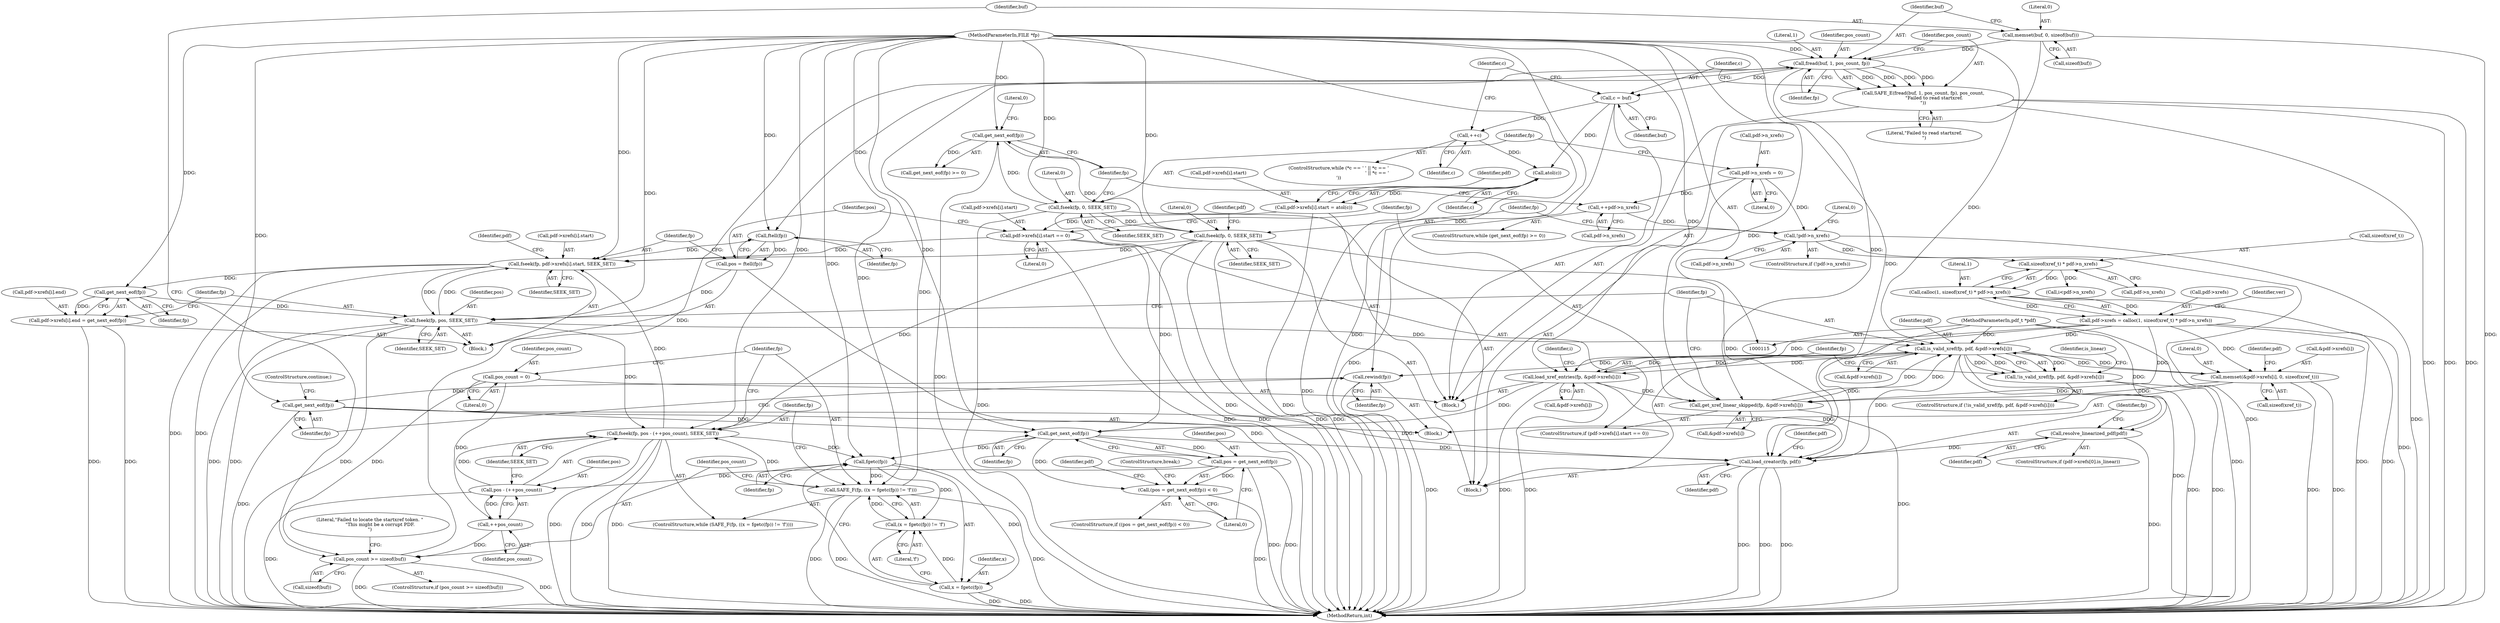 digraph "0_pdfresurrect_0c4120fffa3dffe97b95c486a120eded82afe8a6_7@API" {
"1000240" [label="(Call,fread(buf, 1, pos_count, fp))"];
"1000234" [label="(Call,memset(buf, 0, sizeof(buf)))"];
"1000224" [label="(Call,pos_count >= sizeof(buf))"];
"1000220" [label="(Call,++pos_count)"];
"1000204" [label="(Call,pos_count = 0)"];
"1000208" [label="(Call,SAFE_F(fp, ((x = fgetc(fp)) != 'f')))"];
"1000213" [label="(Call,fgetc(fp))"];
"1000216" [label="(Call,fseek(fp, pos - (++pos_count), SEEK_SET))"];
"1000116" [label="(MethodParameterIn,FILE *fp)"];
"1000218" [label="(Call,pos - (++pos_count))"];
"1000188" [label="(Call,pos = get_next_eof(fp))"];
"1000190" [label="(Call,get_next_eof(fp))"];
"1000367" [label="(Call,get_next_eof(fp))"];
"1000365" [label="(Call,rewind(fp))"];
"1000327" [label="(Call,is_valid_xref(fp, pdf, &pdf->xrefs[i]))"];
"1000321" [label="(Call,fseek(fp, pos, SEEK_SET))"];
"1000319" [label="(Call,get_next_eof(fp))"];
"1000301" [label="(Call,fseek(fp, pdf->xrefs[i].start, SEEK_SET))"];
"1000299" [label="(Call,ftell(fp))"];
"1000240" [label="(Call,fread(buf, 1, pos_count, fp))"];
"1000278" [label="(Call,pdf->xrefs[i].start == 0)"];
"1000267" [label="(Call,pdf->xrefs[i].start = atol(c))"];
"1000275" [label="(Call,atol(c))"];
"1000247" [label="(Call,c = buf)"];
"1000265" [label="(Call,++c)"];
"1000155" [label="(Call,fseek(fp, 0, SEEK_SET))"];
"1000141" [label="(Call,get_next_eof(fp))"];
"1000135" [label="(Call,fseek(fp, 0, SEEK_SET))"];
"1000297" [label="(Call,pos = ftell(fp))"];
"1000287" [label="(Call,get_xref_linear_skipped(fp, &pdf->xrefs[i]))"];
"1000159" [label="(Call,pdf->xrefs = calloc(1, sizeof(xref_t) * pdf->n_xrefs))"];
"1000163" [label="(Call,calloc(1, sizeof(xref_t) * pdf->n_xrefs))"];
"1000165" [label="(Call,sizeof(xref_t) * pdf->n_xrefs)"];
"1000149" [label="(Call,!pdf->n_xrefs)"];
"1000144" [label="(Call,++pdf->n_xrefs)"];
"1000130" [label="(Call,pdf->n_xrefs = 0)"];
"1000346" [label="(Call,memset(&pdf->xrefs[i], 0, sizeof(xref_t)))"];
"1000370" [label="(Call,load_xref_entries(fp, &pdf->xrefs[i]))"];
"1000117" [label="(MethodParameterIn,pdf_t *pdf)"];
"1000210" [label="(Call,(x = fgetc(fp)) != 'f')"];
"1000211" [label="(Call,x = fgetc(fp))"];
"1000239" [label="(Call,SAFE_E(fread(buf, 1, pos_count, fp), pos_count,\n               \"Failed to read startxref.\n\"))"];
"1000311" [label="(Call,pdf->xrefs[i].end = get_next_eof(fp))"];
"1000326" [label="(Call,!is_valid_xref(fp, pdf, &pdf->xrefs[i]))"];
"1000187" [label="(Call,(pos = get_next_eof(fp)) < 0)"];
"1000388" [label="(Call,load_creator(fp, pdf))"];
"1000386" [label="(Call,resolve_linearized_pdf(pdf))"];
"1000242" [label="(Literal,1)"];
"1000326" [label="(Call,!is_valid_xref(fp, pdf, &pdf->xrefs[i]))"];
"1000243" [label="(Identifier,pos_count)"];
"1000220" [label="(Call,++pos_count)"];
"1000315" [label="(Identifier,pdf)"];
"1000311" [label="(Call,pdf->xrefs[i].end = get_next_eof(fp))"];
"1000186" [label="(ControlStructure,if ((pos = get_next_eof(fp)) < 0))"];
"1000137" [label="(Literal,0)"];
"1000212" [label="(Identifier,x)"];
"1000386" [label="(Call,resolve_linearized_pdf(pdf))"];
"1000301" [label="(Call,fseek(fp, pdf->xrefs[i].start, SEEK_SET))"];
"1000117" [label="(MethodParameterIn,pdf_t *pdf)"];
"1000213" [label="(Call,fgetc(fp))"];
"1000141" [label="(Call,get_next_eof(fp))"];
"1000277" [label="(ControlStructure,if (pdf->xrefs[i].start == 0))"];
"1000210" [label="(Call,(x = fgetc(fp)) != 'f')"];
"1000219" [label="(Identifier,pos)"];
"1000156" [label="(Identifier,fp)"];
"1000118" [label="(Block,)"];
"1000390" [label="(Identifier,pdf)"];
"1000346" [label="(Call,memset(&pdf->xrefs[i], 0, sizeof(xref_t)))"];
"1000211" [label="(Call,x = fgetc(fp))"];
"1000217" [label="(Identifier,fp)"];
"1000178" [label="(Call,i<pdf->n_xrefs)"];
"1000240" [label="(Call,fread(buf, 1, pos_count, fp))"];
"1000265" [label="(Call,++c)"];
"1000275" [label="(Call,atol(c))"];
"1000116" [label="(MethodParameterIn,FILE *fp)"];
"1000241" [label="(Identifier,buf)"];
"1000154" [label="(Literal,0)"];
"1000145" [label="(Call,pdf->n_xrefs)"];
"1000234" [label="(Call,memset(buf, 0, sizeof(buf)))"];
"1000209" [label="(Identifier,fp)"];
"1000395" [label="(MethodReturn,int)"];
"1000328" [label="(Identifier,fp)"];
"1000236" [label="(Literal,0)"];
"1000144" [label="(Call,++pdf->n_xrefs)"];
"1000325" [label="(ControlStructure,if (!is_valid_xref(fp, pdf, &pdf->xrefs[i])))"];
"1000287" [label="(Call,get_xref_linear_skipped(fp, &pdf->xrefs[i]))"];
"1000321" [label="(Call,fseek(fp, pos, SEEK_SET))"];
"1000319" [label="(Call,get_next_eof(fp))"];
"1000247" [label="(Call,c = buf)"];
"1000367" [label="(Call,get_next_eof(fp))"];
"1000297" [label="(Call,pos = ftell(fp))"];
"1000143" [label="(Literal,0)"];
"1000371" [label="(Identifier,fp)"];
"1000215" [label="(Literal,'f')"];
"1000206" [label="(Literal,0)"];
"1000205" [label="(Identifier,pos_count)"];
"1000248" [label="(Identifier,c)"];
"1000323" [label="(Identifier,pos)"];
"1000189" [label="(Identifier,pos)"];
"1000161" [label="(Identifier,pdf)"];
"1000142" [label="(Identifier,fp)"];
"1000164" [label="(Literal,1)"];
"1000136" [label="(Identifier,fp)"];
"1000216" [label="(Call,fseek(fp, pos - (++pos_count), SEEK_SET))"];
"1000160" [label="(Call,pdf->xrefs)"];
"1000245" [label="(Identifier,pos_count)"];
"1000168" [label="(Call,pdf->n_xrefs)"];
"1000149" [label="(Call,!pdf->n_xrefs)"];
"1000244" [label="(Identifier,fp)"];
"1000226" [label="(Call,sizeof(buf))"];
"1000365" [label="(Call,rewind(fp))"];
"1000288" [label="(Identifier,fp)"];
"1000192" [label="(Literal,0)"];
"1000378" [label="(ControlStructure,if (pdf->xrefs[0].is_linear))"];
"1000310" [label="(Identifier,SEEK_SET)"];
"1000296" [label="(Block,)"];
"1000279" [label="(Call,pdf->xrefs[i].start)"];
"1000387" [label="(Identifier,pdf)"];
"1000370" [label="(Call,load_xref_entries(fp, &pdf->xrefs[i]))"];
"1000250" [label="(ControlStructure,while (*c == ' ' || *c == '\n' || *c == '\r'))"];
"1000224" [label="(Call,pos_count >= sizeof(buf))"];
"1000330" [label="(Call,&pdf->xrefs[i])"];
"1000130" [label="(Call,pdf->n_xrefs = 0)"];
"1000360" [label="(Identifier,pdf)"];
"1000372" [label="(Call,&pdf->xrefs[i])"];
"1000222" [label="(Identifier,SEEK_SET)"];
"1000249" [label="(Identifier,buf)"];
"1000155" [label="(Call,fseek(fp, 0, SEEK_SET))"];
"1000303" [label="(Call,pdf->xrefs[i].start)"];
"1000157" [label="(Literal,0)"];
"1000204" [label="(Call,pos_count = 0)"];
"1000190" [label="(Call,get_next_eof(fp))"];
"1000148" [label="(ControlStructure,if (!pdf->n_xrefs))"];
"1000289" [label="(Call,&pdf->xrefs[i])"];
"1000354" [label="(Call,sizeof(xref_t))"];
"1000299" [label="(Call,ftell(fp))"];
"1000230" [label="(Literal,\"Failed to locate the startxref token. \"\n              \"This might be a corrupt PDF.\n\")"];
"1000320" [label="(Identifier,fp)"];
"1000393" [label="(Identifier,pdf)"];
"1000300" [label="(Identifier,fp)"];
"1000131" [label="(Call,pdf->n_xrefs)"];
"1000282" [label="(Identifier,pdf)"];
"1000347" [label="(Call,&pdf->xrefs[i])"];
"1000329" [label="(Identifier,pdf)"];
"1000338" [label="(Identifier,is_linear)"];
"1000268" [label="(Call,pdf->xrefs[i].start)"];
"1000368" [label="(Identifier,fp)"];
"1000134" [label="(Literal,0)"];
"1000276" [label="(Identifier,c)"];
"1000150" [label="(Call,pdf->n_xrefs)"];
"1000336" [label="(Block,)"];
"1000158" [label="(Identifier,SEEK_SET)"];
"1000208" [label="(Call,SAFE_F(fp, ((x = fgetc(fp)) != 'f')))"];
"1000389" [label="(Identifier,fp)"];
"1000324" [label="(Identifier,SEEK_SET)"];
"1000369" [label="(ControlStructure,continue;)"];
"1000254" [label="(Identifier,c)"];
"1000327" [label="(Call,is_valid_xref(fp, pdf, &pdf->xrefs[i]))"];
"1000278" [label="(Call,pdf->xrefs[i].start == 0)"];
"1000139" [label="(ControlStructure,while (get_next_eof(fp) >= 0))"];
"1000166" [label="(Call,sizeof(xref_t))"];
"1000388" [label="(Call,load_creator(fp, pdf))"];
"1000188" [label="(Call,pos = get_next_eof(fp))"];
"1000198" [label="(Identifier,pdf)"];
"1000221" [label="(Identifier,pos_count)"];
"1000267" [label="(Call,pdf->xrefs[i].start = atol(c))"];
"1000246" [label="(Literal,\"Failed to read startxref.\n\")"];
"1000191" [label="(Identifier,fp)"];
"1000223" [label="(ControlStructure,if (pos_count >= sizeof(buf)))"];
"1000225" [label="(Identifier,pos_count)"];
"1000140" [label="(Call,get_next_eof(fp) >= 0)"];
"1000165" [label="(Call,sizeof(xref_t) * pdf->n_xrefs)"];
"1000286" [label="(Literal,0)"];
"1000184" [label="(Identifier,i)"];
"1000353" [label="(Literal,0)"];
"1000138" [label="(Identifier,SEEK_SET)"];
"1000214" [label="(Identifier,fp)"];
"1000135" [label="(Call,fseek(fp, 0, SEEK_SET))"];
"1000298" [label="(Identifier,pos)"];
"1000312" [label="(Call,pdf->xrefs[i].end)"];
"1000237" [label="(Call,sizeof(buf))"];
"1000266" [label="(Identifier,c)"];
"1000207" [label="(ControlStructure,while (SAFE_F(fp, ((x = fgetc(fp)) != 'f'))))"];
"1000159" [label="(Call,pdf->xrefs = calloc(1, sizeof(xref_t) * pdf->n_xrefs))"];
"1000187" [label="(Call,(pos = get_next_eof(fp)) < 0)"];
"1000322" [label="(Identifier,fp)"];
"1000235" [label="(Identifier,buf)"];
"1000163" [label="(Call,calloc(1, sizeof(xref_t) * pdf->n_xrefs))"];
"1000218" [label="(Call,pos - (++pos_count))"];
"1000172" [label="(Identifier,ver)"];
"1000185" [label="(Block,)"];
"1000193" [label="(ControlStructure,break;)"];
"1000302" [label="(Identifier,fp)"];
"1000239" [label="(Call,SAFE_E(fread(buf, 1, pos_count, fp), pos_count,\n               \"Failed to read startxref.\n\"))"];
"1000366" [label="(Identifier,fp)"];
"1000240" -> "1000239"  [label="AST: "];
"1000240" -> "1000244"  [label="CFG: "];
"1000241" -> "1000240"  [label="AST: "];
"1000242" -> "1000240"  [label="AST: "];
"1000243" -> "1000240"  [label="AST: "];
"1000244" -> "1000240"  [label="AST: "];
"1000245" -> "1000240"  [label="CFG: "];
"1000240" -> "1000239"  [label="DDG: "];
"1000240" -> "1000239"  [label="DDG: "];
"1000240" -> "1000239"  [label="DDG: "];
"1000240" -> "1000239"  [label="DDG: "];
"1000234" -> "1000240"  [label="DDG: "];
"1000224" -> "1000240"  [label="DDG: "];
"1000208" -> "1000240"  [label="DDG: "];
"1000116" -> "1000240"  [label="DDG: "];
"1000240" -> "1000247"  [label="DDG: "];
"1000240" -> "1000287"  [label="DDG: "];
"1000240" -> "1000299"  [label="DDG: "];
"1000234" -> "1000185"  [label="AST: "];
"1000234" -> "1000237"  [label="CFG: "];
"1000235" -> "1000234"  [label="AST: "];
"1000236" -> "1000234"  [label="AST: "];
"1000237" -> "1000234"  [label="AST: "];
"1000241" -> "1000234"  [label="CFG: "];
"1000234" -> "1000395"  [label="DDG: "];
"1000224" -> "1000223"  [label="AST: "];
"1000224" -> "1000226"  [label="CFG: "];
"1000225" -> "1000224"  [label="AST: "];
"1000226" -> "1000224"  [label="AST: "];
"1000230" -> "1000224"  [label="CFG: "];
"1000235" -> "1000224"  [label="CFG: "];
"1000224" -> "1000395"  [label="DDG: "];
"1000224" -> "1000395"  [label="DDG: "];
"1000220" -> "1000224"  [label="DDG: "];
"1000204" -> "1000224"  [label="DDG: "];
"1000220" -> "1000218"  [label="AST: "];
"1000220" -> "1000221"  [label="CFG: "];
"1000221" -> "1000220"  [label="AST: "];
"1000218" -> "1000220"  [label="CFG: "];
"1000220" -> "1000218"  [label="DDG: "];
"1000204" -> "1000220"  [label="DDG: "];
"1000204" -> "1000185"  [label="AST: "];
"1000204" -> "1000206"  [label="CFG: "];
"1000205" -> "1000204"  [label="AST: "];
"1000206" -> "1000204"  [label="AST: "];
"1000209" -> "1000204"  [label="CFG: "];
"1000208" -> "1000207"  [label="AST: "];
"1000208" -> "1000210"  [label="CFG: "];
"1000209" -> "1000208"  [label="AST: "];
"1000210" -> "1000208"  [label="AST: "];
"1000217" -> "1000208"  [label="CFG: "];
"1000225" -> "1000208"  [label="CFG: "];
"1000208" -> "1000395"  [label="DDG: "];
"1000208" -> "1000395"  [label="DDG: "];
"1000208" -> "1000395"  [label="DDG: "];
"1000213" -> "1000208"  [label="DDG: "];
"1000116" -> "1000208"  [label="DDG: "];
"1000210" -> "1000208"  [label="DDG: "];
"1000208" -> "1000216"  [label="DDG: "];
"1000213" -> "1000211"  [label="AST: "];
"1000213" -> "1000214"  [label="CFG: "];
"1000214" -> "1000213"  [label="AST: "];
"1000211" -> "1000213"  [label="CFG: "];
"1000213" -> "1000210"  [label="DDG: "];
"1000213" -> "1000211"  [label="DDG: "];
"1000216" -> "1000213"  [label="DDG: "];
"1000190" -> "1000213"  [label="DDG: "];
"1000116" -> "1000213"  [label="DDG: "];
"1000216" -> "1000207"  [label="AST: "];
"1000216" -> "1000222"  [label="CFG: "];
"1000217" -> "1000216"  [label="AST: "];
"1000218" -> "1000216"  [label="AST: "];
"1000222" -> "1000216"  [label="AST: "];
"1000209" -> "1000216"  [label="CFG: "];
"1000216" -> "1000395"  [label="DDG: "];
"1000216" -> "1000395"  [label="DDG: "];
"1000216" -> "1000395"  [label="DDG: "];
"1000116" -> "1000216"  [label="DDG: "];
"1000218" -> "1000216"  [label="DDG: "];
"1000155" -> "1000216"  [label="DDG: "];
"1000321" -> "1000216"  [label="DDG: "];
"1000216" -> "1000301"  [label="DDG: "];
"1000116" -> "1000115"  [label="AST: "];
"1000116" -> "1000395"  [label="DDG: "];
"1000116" -> "1000135"  [label="DDG: "];
"1000116" -> "1000141"  [label="DDG: "];
"1000116" -> "1000155"  [label="DDG: "];
"1000116" -> "1000190"  [label="DDG: "];
"1000116" -> "1000287"  [label="DDG: "];
"1000116" -> "1000299"  [label="DDG: "];
"1000116" -> "1000301"  [label="DDG: "];
"1000116" -> "1000319"  [label="DDG: "];
"1000116" -> "1000321"  [label="DDG: "];
"1000116" -> "1000327"  [label="DDG: "];
"1000116" -> "1000365"  [label="DDG: "];
"1000116" -> "1000367"  [label="DDG: "];
"1000116" -> "1000370"  [label="DDG: "];
"1000116" -> "1000388"  [label="DDG: "];
"1000219" -> "1000218"  [label="AST: "];
"1000222" -> "1000218"  [label="CFG: "];
"1000218" -> "1000395"  [label="DDG: "];
"1000188" -> "1000218"  [label="DDG: "];
"1000188" -> "1000187"  [label="AST: "];
"1000188" -> "1000190"  [label="CFG: "];
"1000189" -> "1000188"  [label="AST: "];
"1000190" -> "1000188"  [label="AST: "];
"1000192" -> "1000188"  [label="CFG: "];
"1000188" -> "1000395"  [label="DDG: "];
"1000188" -> "1000395"  [label="DDG: "];
"1000188" -> "1000187"  [label="DDG: "];
"1000190" -> "1000188"  [label="DDG: "];
"1000190" -> "1000191"  [label="CFG: "];
"1000191" -> "1000190"  [label="AST: "];
"1000190" -> "1000187"  [label="DDG: "];
"1000367" -> "1000190"  [label="DDG: "];
"1000155" -> "1000190"  [label="DDG: "];
"1000370" -> "1000190"  [label="DDG: "];
"1000190" -> "1000388"  [label="DDG: "];
"1000367" -> "1000336"  [label="AST: "];
"1000367" -> "1000368"  [label="CFG: "];
"1000368" -> "1000367"  [label="AST: "];
"1000369" -> "1000367"  [label="CFG: "];
"1000367" -> "1000395"  [label="DDG: "];
"1000365" -> "1000367"  [label="DDG: "];
"1000367" -> "1000388"  [label="DDG: "];
"1000365" -> "1000336"  [label="AST: "];
"1000365" -> "1000366"  [label="CFG: "];
"1000366" -> "1000365"  [label="AST: "];
"1000368" -> "1000365"  [label="CFG: "];
"1000365" -> "1000395"  [label="DDG: "];
"1000327" -> "1000365"  [label="DDG: "];
"1000327" -> "1000326"  [label="AST: "];
"1000327" -> "1000330"  [label="CFG: "];
"1000328" -> "1000327"  [label="AST: "];
"1000329" -> "1000327"  [label="AST: "];
"1000330" -> "1000327"  [label="AST: "];
"1000326" -> "1000327"  [label="CFG: "];
"1000327" -> "1000395"  [label="DDG: "];
"1000327" -> "1000326"  [label="DDG: "];
"1000327" -> "1000326"  [label="DDG: "];
"1000327" -> "1000326"  [label="DDG: "];
"1000321" -> "1000327"  [label="DDG: "];
"1000287" -> "1000327"  [label="DDG: "];
"1000287" -> "1000327"  [label="DDG: "];
"1000117" -> "1000327"  [label="DDG: "];
"1000159" -> "1000327"  [label="DDG: "];
"1000346" -> "1000327"  [label="DDG: "];
"1000370" -> "1000327"  [label="DDG: "];
"1000327" -> "1000346"  [label="DDG: "];
"1000327" -> "1000370"  [label="DDG: "];
"1000327" -> "1000370"  [label="DDG: "];
"1000327" -> "1000386"  [label="DDG: "];
"1000327" -> "1000388"  [label="DDG: "];
"1000321" -> "1000296"  [label="AST: "];
"1000321" -> "1000324"  [label="CFG: "];
"1000322" -> "1000321"  [label="AST: "];
"1000323" -> "1000321"  [label="AST: "];
"1000324" -> "1000321"  [label="AST: "];
"1000328" -> "1000321"  [label="CFG: "];
"1000321" -> "1000395"  [label="DDG: "];
"1000321" -> "1000395"  [label="DDG: "];
"1000321" -> "1000395"  [label="DDG: "];
"1000321" -> "1000301"  [label="DDG: "];
"1000319" -> "1000321"  [label="DDG: "];
"1000297" -> "1000321"  [label="DDG: "];
"1000301" -> "1000321"  [label="DDG: "];
"1000319" -> "1000311"  [label="AST: "];
"1000319" -> "1000320"  [label="CFG: "];
"1000320" -> "1000319"  [label="AST: "];
"1000311" -> "1000319"  [label="CFG: "];
"1000319" -> "1000311"  [label="DDG: "];
"1000301" -> "1000319"  [label="DDG: "];
"1000301" -> "1000296"  [label="AST: "];
"1000301" -> "1000310"  [label="CFG: "];
"1000302" -> "1000301"  [label="AST: "];
"1000303" -> "1000301"  [label="AST: "];
"1000310" -> "1000301"  [label="AST: "];
"1000315" -> "1000301"  [label="CFG: "];
"1000301" -> "1000395"  [label="DDG: "];
"1000301" -> "1000395"  [label="DDG: "];
"1000299" -> "1000301"  [label="DDG: "];
"1000278" -> "1000301"  [label="DDG: "];
"1000155" -> "1000301"  [label="DDG: "];
"1000299" -> "1000297"  [label="AST: "];
"1000299" -> "1000300"  [label="CFG: "];
"1000300" -> "1000299"  [label="AST: "];
"1000297" -> "1000299"  [label="CFG: "];
"1000299" -> "1000297"  [label="DDG: "];
"1000278" -> "1000277"  [label="AST: "];
"1000278" -> "1000286"  [label="CFG: "];
"1000279" -> "1000278"  [label="AST: "];
"1000286" -> "1000278"  [label="AST: "];
"1000288" -> "1000278"  [label="CFG: "];
"1000298" -> "1000278"  [label="CFG: "];
"1000278" -> "1000395"  [label="DDG: "];
"1000278" -> "1000395"  [label="DDG: "];
"1000267" -> "1000278"  [label="DDG: "];
"1000267" -> "1000185"  [label="AST: "];
"1000267" -> "1000275"  [label="CFG: "];
"1000268" -> "1000267"  [label="AST: "];
"1000275" -> "1000267"  [label="AST: "];
"1000282" -> "1000267"  [label="CFG: "];
"1000267" -> "1000395"  [label="DDG: "];
"1000275" -> "1000267"  [label="DDG: "];
"1000275" -> "1000276"  [label="CFG: "];
"1000276" -> "1000275"  [label="AST: "];
"1000275" -> "1000395"  [label="DDG: "];
"1000247" -> "1000275"  [label="DDG: "];
"1000265" -> "1000275"  [label="DDG: "];
"1000247" -> "1000185"  [label="AST: "];
"1000247" -> "1000249"  [label="CFG: "];
"1000248" -> "1000247"  [label="AST: "];
"1000249" -> "1000247"  [label="AST: "];
"1000254" -> "1000247"  [label="CFG: "];
"1000247" -> "1000395"  [label="DDG: "];
"1000247" -> "1000265"  [label="DDG: "];
"1000265" -> "1000250"  [label="AST: "];
"1000265" -> "1000266"  [label="CFG: "];
"1000266" -> "1000265"  [label="AST: "];
"1000254" -> "1000265"  [label="CFG: "];
"1000155" -> "1000118"  [label="AST: "];
"1000155" -> "1000158"  [label="CFG: "];
"1000156" -> "1000155"  [label="AST: "];
"1000157" -> "1000155"  [label="AST: "];
"1000158" -> "1000155"  [label="AST: "];
"1000161" -> "1000155"  [label="CFG: "];
"1000155" -> "1000395"  [label="DDG: "];
"1000155" -> "1000395"  [label="DDG: "];
"1000141" -> "1000155"  [label="DDG: "];
"1000135" -> "1000155"  [label="DDG: "];
"1000155" -> "1000388"  [label="DDG: "];
"1000141" -> "1000140"  [label="AST: "];
"1000141" -> "1000142"  [label="CFG: "];
"1000142" -> "1000141"  [label="AST: "];
"1000143" -> "1000141"  [label="CFG: "];
"1000141" -> "1000395"  [label="DDG: "];
"1000141" -> "1000140"  [label="DDG: "];
"1000135" -> "1000141"  [label="DDG: "];
"1000135" -> "1000118"  [label="AST: "];
"1000135" -> "1000138"  [label="CFG: "];
"1000136" -> "1000135"  [label="AST: "];
"1000137" -> "1000135"  [label="AST: "];
"1000138" -> "1000135"  [label="AST: "];
"1000142" -> "1000135"  [label="CFG: "];
"1000135" -> "1000395"  [label="DDG: "];
"1000135" -> "1000395"  [label="DDG: "];
"1000297" -> "1000296"  [label="AST: "];
"1000298" -> "1000297"  [label="AST: "];
"1000302" -> "1000297"  [label="CFG: "];
"1000297" -> "1000395"  [label="DDG: "];
"1000287" -> "1000277"  [label="AST: "];
"1000287" -> "1000289"  [label="CFG: "];
"1000288" -> "1000287"  [label="AST: "];
"1000289" -> "1000287"  [label="AST: "];
"1000328" -> "1000287"  [label="CFG: "];
"1000287" -> "1000395"  [label="DDG: "];
"1000159" -> "1000287"  [label="DDG: "];
"1000346" -> "1000287"  [label="DDG: "];
"1000370" -> "1000287"  [label="DDG: "];
"1000159" -> "1000118"  [label="AST: "];
"1000159" -> "1000163"  [label="CFG: "];
"1000160" -> "1000159"  [label="AST: "];
"1000163" -> "1000159"  [label="AST: "];
"1000172" -> "1000159"  [label="CFG: "];
"1000159" -> "1000395"  [label="DDG: "];
"1000159" -> "1000395"  [label="DDG: "];
"1000163" -> "1000159"  [label="DDG: "];
"1000163" -> "1000159"  [label="DDG: "];
"1000159" -> "1000346"  [label="DDG: "];
"1000159" -> "1000370"  [label="DDG: "];
"1000163" -> "1000165"  [label="CFG: "];
"1000164" -> "1000163"  [label="AST: "];
"1000165" -> "1000163"  [label="AST: "];
"1000163" -> "1000395"  [label="DDG: "];
"1000165" -> "1000163"  [label="DDG: "];
"1000165" -> "1000168"  [label="CFG: "];
"1000166" -> "1000165"  [label="AST: "];
"1000168" -> "1000165"  [label="AST: "];
"1000149" -> "1000165"  [label="DDG: "];
"1000165" -> "1000178"  [label="DDG: "];
"1000149" -> "1000148"  [label="AST: "];
"1000149" -> "1000150"  [label="CFG: "];
"1000150" -> "1000149"  [label="AST: "];
"1000154" -> "1000149"  [label="CFG: "];
"1000156" -> "1000149"  [label="CFG: "];
"1000149" -> "1000395"  [label="DDG: "];
"1000149" -> "1000395"  [label="DDG: "];
"1000144" -> "1000149"  [label="DDG: "];
"1000130" -> "1000149"  [label="DDG: "];
"1000144" -> "1000139"  [label="AST: "];
"1000144" -> "1000145"  [label="CFG: "];
"1000145" -> "1000144"  [label="AST: "];
"1000142" -> "1000144"  [label="CFG: "];
"1000130" -> "1000144"  [label="DDG: "];
"1000130" -> "1000118"  [label="AST: "];
"1000130" -> "1000134"  [label="CFG: "];
"1000131" -> "1000130"  [label="AST: "];
"1000134" -> "1000130"  [label="AST: "];
"1000136" -> "1000130"  [label="CFG: "];
"1000346" -> "1000336"  [label="AST: "];
"1000346" -> "1000354"  [label="CFG: "];
"1000347" -> "1000346"  [label="AST: "];
"1000353" -> "1000346"  [label="AST: "];
"1000354" -> "1000346"  [label="AST: "];
"1000360" -> "1000346"  [label="CFG: "];
"1000346" -> "1000395"  [label="DDG: "];
"1000346" -> "1000395"  [label="DDG: "];
"1000370" -> "1000185"  [label="AST: "];
"1000370" -> "1000372"  [label="CFG: "];
"1000371" -> "1000370"  [label="AST: "];
"1000372" -> "1000370"  [label="AST: "];
"1000184" -> "1000370"  [label="CFG: "];
"1000370" -> "1000395"  [label="DDG: "];
"1000370" -> "1000395"  [label="DDG: "];
"1000370" -> "1000388"  [label="DDG: "];
"1000117" -> "1000115"  [label="AST: "];
"1000117" -> "1000395"  [label="DDG: "];
"1000117" -> "1000386"  [label="DDG: "];
"1000117" -> "1000388"  [label="DDG: "];
"1000210" -> "1000215"  [label="CFG: "];
"1000211" -> "1000210"  [label="AST: "];
"1000215" -> "1000210"  [label="AST: "];
"1000211" -> "1000210"  [label="DDG: "];
"1000212" -> "1000211"  [label="AST: "];
"1000215" -> "1000211"  [label="CFG: "];
"1000211" -> "1000395"  [label="DDG: "];
"1000211" -> "1000395"  [label="DDG: "];
"1000239" -> "1000185"  [label="AST: "];
"1000239" -> "1000246"  [label="CFG: "];
"1000245" -> "1000239"  [label="AST: "];
"1000246" -> "1000239"  [label="AST: "];
"1000248" -> "1000239"  [label="CFG: "];
"1000239" -> "1000395"  [label="DDG: "];
"1000239" -> "1000395"  [label="DDG: "];
"1000239" -> "1000395"  [label="DDG: "];
"1000311" -> "1000296"  [label="AST: "];
"1000312" -> "1000311"  [label="AST: "];
"1000322" -> "1000311"  [label="CFG: "];
"1000311" -> "1000395"  [label="DDG: "];
"1000311" -> "1000395"  [label="DDG: "];
"1000326" -> "1000325"  [label="AST: "];
"1000338" -> "1000326"  [label="CFG: "];
"1000371" -> "1000326"  [label="CFG: "];
"1000326" -> "1000395"  [label="DDG: "];
"1000326" -> "1000395"  [label="DDG: "];
"1000187" -> "1000186"  [label="AST: "];
"1000187" -> "1000192"  [label="CFG: "];
"1000192" -> "1000187"  [label="AST: "];
"1000193" -> "1000187"  [label="CFG: "];
"1000198" -> "1000187"  [label="CFG: "];
"1000187" -> "1000395"  [label="DDG: "];
"1000388" -> "1000118"  [label="AST: "];
"1000388" -> "1000390"  [label="CFG: "];
"1000389" -> "1000388"  [label="AST: "];
"1000390" -> "1000388"  [label="AST: "];
"1000393" -> "1000388"  [label="CFG: "];
"1000388" -> "1000395"  [label="DDG: "];
"1000388" -> "1000395"  [label="DDG: "];
"1000388" -> "1000395"  [label="DDG: "];
"1000386" -> "1000388"  [label="DDG: "];
"1000386" -> "1000378"  [label="AST: "];
"1000386" -> "1000387"  [label="CFG: "];
"1000387" -> "1000386"  [label="AST: "];
"1000389" -> "1000386"  [label="CFG: "];
"1000386" -> "1000395"  [label="DDG: "];
}
